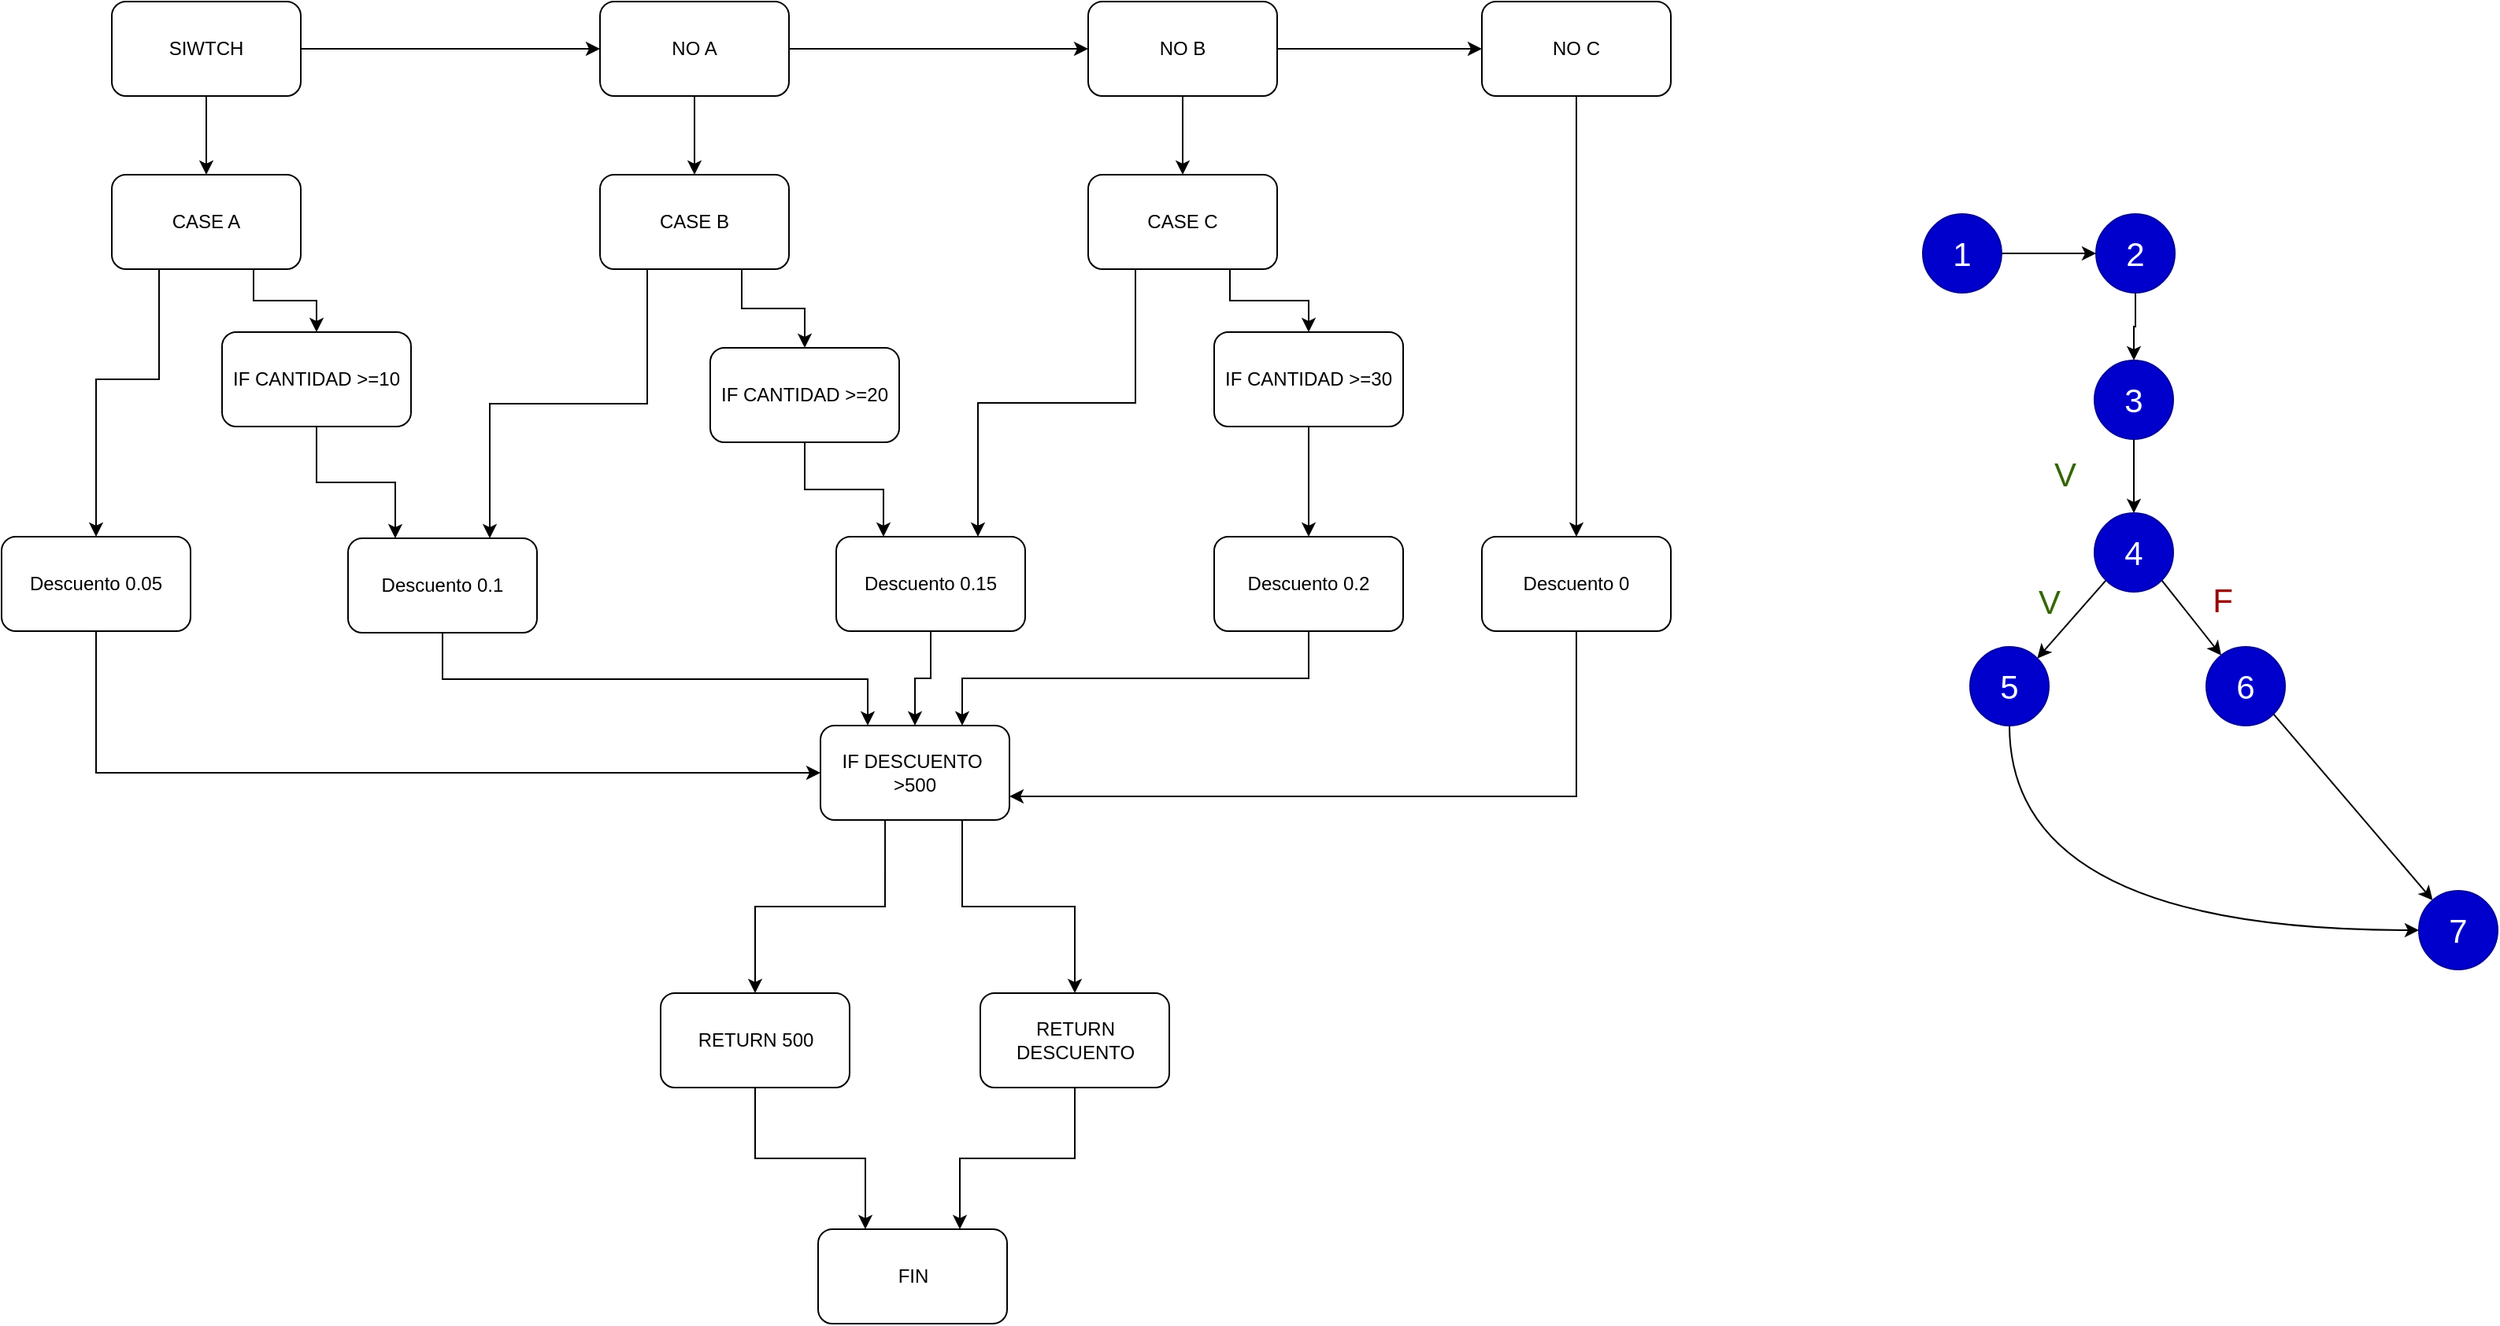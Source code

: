 <mxfile version="20.8.5" type="github">
  <diagram id="rw2Sq1U-5E8oASNh7x8d" name="Página-1">
    <mxGraphModel dx="1615" dy="882" grid="1" gridSize="10" guides="1" tooltips="1" connect="1" arrows="1" fold="1" page="1" pageScale="1" pageWidth="827" pageHeight="1169" math="0" shadow="0">
      <root>
        <mxCell id="0" />
        <mxCell id="1" parent="0" />
        <mxCell id="j6FeLxDgwrB_pysaz1K0-27" style="edgeStyle=orthogonalEdgeStyle;rounded=0;orthogonalLoop=1;jettySize=auto;html=1;exitX=0.75;exitY=1;exitDx=0;exitDy=0;entryX=0.5;entryY=0;entryDx=0;entryDy=0;" parent="1" source="j6FeLxDgwrB_pysaz1K0-2" target="j6FeLxDgwrB_pysaz1K0-3" edge="1">
          <mxGeometry relative="1" as="geometry" />
        </mxCell>
        <mxCell id="g2wx1lbz-RBGt1lOs8mh-1" style="edgeStyle=orthogonalEdgeStyle;rounded=0;orthogonalLoop=1;jettySize=auto;html=1;exitX=0.25;exitY=1;exitDx=0;exitDy=0;" parent="1" source="j6FeLxDgwrB_pysaz1K0-2" target="j6FeLxDgwrB_pysaz1K0-6" edge="1">
          <mxGeometry relative="1" as="geometry">
            <Array as="points">
              <mxPoint x="230" y="250" />
              <mxPoint x="190" y="250" />
            </Array>
          </mxGeometry>
        </mxCell>
        <mxCell id="j6FeLxDgwrB_pysaz1K0-2" value="CASE A" style="rounded=1;whiteSpace=wrap;html=1;" parent="1" vertex="1">
          <mxGeometry x="200" y="120" width="120" height="60" as="geometry" />
        </mxCell>
        <mxCell id="j6FeLxDgwrB_pysaz1K0-19" style="edgeStyle=orthogonalEdgeStyle;rounded=0;orthogonalLoop=1;jettySize=auto;html=1;exitX=0.5;exitY=1;exitDx=0;exitDy=0;entryX=0.25;entryY=0;entryDx=0;entryDy=0;" parent="1" source="j6FeLxDgwrB_pysaz1K0-3" target="j6FeLxDgwrB_pysaz1K0-4" edge="1">
          <mxGeometry relative="1" as="geometry" />
        </mxCell>
        <mxCell id="j6FeLxDgwrB_pysaz1K0-3" value="IF CANTIDAD &amp;gt;=10" style="rounded=1;whiteSpace=wrap;html=1;" parent="1" vertex="1">
          <mxGeometry x="270" y="220" width="120" height="60" as="geometry" />
        </mxCell>
        <mxCell id="j6FeLxDgwrB_pysaz1K0-49" style="edgeStyle=orthogonalEdgeStyle;rounded=0;orthogonalLoop=1;jettySize=auto;html=1;exitX=0.5;exitY=1;exitDx=0;exitDy=0;entryX=0.25;entryY=0;entryDx=0;entryDy=0;" parent="1" source="j6FeLxDgwrB_pysaz1K0-4" target="j6FeLxDgwrB_pysaz1K0-45" edge="1">
          <mxGeometry relative="1" as="geometry" />
        </mxCell>
        <mxCell id="j6FeLxDgwrB_pysaz1K0-4" value="Descuento 0.1" style="rounded=1;whiteSpace=wrap;html=1;" parent="1" vertex="1">
          <mxGeometry x="350" y="351" width="120" height="60" as="geometry" />
        </mxCell>
        <mxCell id="j6FeLxDgwrB_pysaz1K0-48" style="edgeStyle=orthogonalEdgeStyle;rounded=0;orthogonalLoop=1;jettySize=auto;html=1;exitX=0.5;exitY=1;exitDx=0;exitDy=0;entryX=0;entryY=0.5;entryDx=0;entryDy=0;" parent="1" source="j6FeLxDgwrB_pysaz1K0-6" target="j6FeLxDgwrB_pysaz1K0-45" edge="1">
          <mxGeometry relative="1" as="geometry" />
        </mxCell>
        <mxCell id="j6FeLxDgwrB_pysaz1K0-6" value="Descuento 0.05&lt;br&gt;" style="rounded=1;whiteSpace=wrap;html=1;" parent="1" vertex="1">
          <mxGeometry x="130" y="350" width="120" height="60" as="geometry" />
        </mxCell>
        <mxCell id="j6FeLxDgwrB_pysaz1K0-28" style="edgeStyle=orthogonalEdgeStyle;rounded=0;orthogonalLoop=1;jettySize=auto;html=1;exitX=0.25;exitY=1;exitDx=0;exitDy=0;entryX=0.75;entryY=0;entryDx=0;entryDy=0;" parent="1" source="j6FeLxDgwrB_pysaz1K0-7" target="j6FeLxDgwrB_pysaz1K0-4" edge="1">
          <mxGeometry relative="1" as="geometry">
            <mxPoint x="490" y="220" as="targetPoint" />
          </mxGeometry>
        </mxCell>
        <mxCell id="j6FeLxDgwrB_pysaz1K0-29" style="edgeStyle=orthogonalEdgeStyle;rounded=0;orthogonalLoop=1;jettySize=auto;html=1;exitX=0.75;exitY=1;exitDx=0;exitDy=0;" parent="1" source="j6FeLxDgwrB_pysaz1K0-7" target="j6FeLxDgwrB_pysaz1K0-8" edge="1">
          <mxGeometry relative="1" as="geometry" />
        </mxCell>
        <mxCell id="j6FeLxDgwrB_pysaz1K0-7" value="CASE B" style="rounded=1;whiteSpace=wrap;html=1;" parent="1" vertex="1">
          <mxGeometry x="510" y="120" width="120" height="60" as="geometry" />
        </mxCell>
        <mxCell id="j6FeLxDgwrB_pysaz1K0-25" style="edgeStyle=orthogonalEdgeStyle;rounded=0;orthogonalLoop=1;jettySize=auto;html=1;exitX=0.5;exitY=1;exitDx=0;exitDy=0;entryX=0.25;entryY=0;entryDx=0;entryDy=0;" parent="1" source="j6FeLxDgwrB_pysaz1K0-8" target="j6FeLxDgwrB_pysaz1K0-9" edge="1">
          <mxGeometry relative="1" as="geometry" />
        </mxCell>
        <mxCell id="j6FeLxDgwrB_pysaz1K0-8" value="IF CANTIDAD &amp;gt;=20" style="rounded=1;whiteSpace=wrap;html=1;" parent="1" vertex="1">
          <mxGeometry x="580" y="230" width="120" height="60" as="geometry" />
        </mxCell>
        <mxCell id="j6FeLxDgwrB_pysaz1K0-52" style="edgeStyle=orthogonalEdgeStyle;rounded=0;orthogonalLoop=1;jettySize=auto;html=1;exitX=0.5;exitY=1;exitDx=0;exitDy=0;entryX=0.5;entryY=0;entryDx=0;entryDy=0;" parent="1" source="j6FeLxDgwrB_pysaz1K0-9" target="j6FeLxDgwrB_pysaz1K0-45" edge="1">
          <mxGeometry relative="1" as="geometry" />
        </mxCell>
        <mxCell id="j6FeLxDgwrB_pysaz1K0-9" value="Descuento 0.15" style="rounded=1;whiteSpace=wrap;html=1;" parent="1" vertex="1">
          <mxGeometry x="660" y="350" width="120" height="60" as="geometry" />
        </mxCell>
        <mxCell id="j6FeLxDgwrB_pysaz1K0-31" style="edgeStyle=orthogonalEdgeStyle;rounded=0;orthogonalLoop=1;jettySize=auto;html=1;exitX=0.75;exitY=1;exitDx=0;exitDy=0;entryX=0.5;entryY=0;entryDx=0;entryDy=0;" parent="1" source="j6FeLxDgwrB_pysaz1K0-12" target="j6FeLxDgwrB_pysaz1K0-13" edge="1">
          <mxGeometry relative="1" as="geometry" />
        </mxCell>
        <mxCell id="j6FeLxDgwrB_pysaz1K0-12" value="CASE C" style="rounded=1;whiteSpace=wrap;html=1;" parent="1" vertex="1">
          <mxGeometry x="820" y="120" width="120" height="60" as="geometry" />
        </mxCell>
        <mxCell id="j6FeLxDgwrB_pysaz1K0-23" style="edgeStyle=orthogonalEdgeStyle;rounded=0;orthogonalLoop=1;jettySize=auto;html=1;exitX=0.5;exitY=1;exitDx=0;exitDy=0;entryX=0.5;entryY=0;entryDx=0;entryDy=0;" parent="1" source="j6FeLxDgwrB_pysaz1K0-13" target="j6FeLxDgwrB_pysaz1K0-14" edge="1">
          <mxGeometry relative="1" as="geometry" />
        </mxCell>
        <mxCell id="j6FeLxDgwrB_pysaz1K0-13" value="IF CANTIDAD &amp;gt;=30" style="rounded=1;whiteSpace=wrap;html=1;" parent="1" vertex="1">
          <mxGeometry x="900" y="220" width="120" height="60" as="geometry" />
        </mxCell>
        <mxCell id="j6FeLxDgwrB_pysaz1K0-51" style="edgeStyle=orthogonalEdgeStyle;rounded=0;orthogonalLoop=1;jettySize=auto;html=1;exitX=0.5;exitY=1;exitDx=0;exitDy=0;entryX=0.75;entryY=0;entryDx=0;entryDy=0;" parent="1" source="j6FeLxDgwrB_pysaz1K0-14" target="j6FeLxDgwrB_pysaz1K0-45" edge="1">
          <mxGeometry relative="1" as="geometry" />
        </mxCell>
        <mxCell id="j6FeLxDgwrB_pysaz1K0-14" value="Descuento 0.2" style="rounded=1;whiteSpace=wrap;html=1;" parent="1" vertex="1">
          <mxGeometry x="900" y="350" width="120" height="60" as="geometry" />
        </mxCell>
        <mxCell id="j6FeLxDgwrB_pysaz1K0-24" style="edgeStyle=orthogonalEdgeStyle;rounded=0;orthogonalLoop=1;jettySize=auto;html=1;exitX=0.25;exitY=1;exitDx=0;exitDy=0;entryX=0.75;entryY=0;entryDx=0;entryDy=0;" parent="1" source="j6FeLxDgwrB_pysaz1K0-12" target="j6FeLxDgwrB_pysaz1K0-9" edge="1">
          <mxGeometry relative="1" as="geometry">
            <mxPoint x="800" y="280" as="sourcePoint" />
          </mxGeometry>
        </mxCell>
        <mxCell id="j6FeLxDgwrB_pysaz1K0-50" style="edgeStyle=orthogonalEdgeStyle;rounded=0;orthogonalLoop=1;jettySize=auto;html=1;exitX=0.5;exitY=1;exitDx=0;exitDy=0;entryX=1;entryY=0.75;entryDx=0;entryDy=0;" parent="1" source="j6FeLxDgwrB_pysaz1K0-18" target="j6FeLxDgwrB_pysaz1K0-45" edge="1">
          <mxGeometry relative="1" as="geometry" />
        </mxCell>
        <mxCell id="j6FeLxDgwrB_pysaz1K0-18" value="Descuento 0" style="rounded=1;whiteSpace=wrap;html=1;" parent="1" vertex="1">
          <mxGeometry x="1070" y="350" width="120" height="60" as="geometry" />
        </mxCell>
        <mxCell id="j6FeLxDgwrB_pysaz1K0-41" style="edgeStyle=orthogonalEdgeStyle;rounded=0;orthogonalLoop=1;jettySize=auto;html=1;exitX=0.342;exitY=1;exitDx=0;exitDy=0;exitPerimeter=0;" parent="1" source="j6FeLxDgwrB_pysaz1K0-45" target="j6FeLxDgwrB_pysaz1K0-37" edge="1">
          <mxGeometry relative="1" as="geometry">
            <mxPoint x="590" y="690" as="sourcePoint" />
          </mxGeometry>
        </mxCell>
        <mxCell id="j6FeLxDgwrB_pysaz1K0-43" style="edgeStyle=orthogonalEdgeStyle;rounded=0;orthogonalLoop=1;jettySize=auto;html=1;exitX=0.5;exitY=1;exitDx=0;exitDy=0;entryX=0.25;entryY=0;entryDx=0;entryDy=0;" parent="1" source="j6FeLxDgwrB_pysaz1K0-37" target="j6FeLxDgwrB_pysaz1K0-40" edge="1">
          <mxGeometry relative="1" as="geometry" />
        </mxCell>
        <mxCell id="j6FeLxDgwrB_pysaz1K0-37" value="RETURN 500" style="rounded=1;whiteSpace=wrap;html=1;" parent="1" vertex="1">
          <mxGeometry x="548.5" y="640" width="120" height="60" as="geometry" />
        </mxCell>
        <mxCell id="j6FeLxDgwrB_pysaz1K0-42" style="edgeStyle=orthogonalEdgeStyle;rounded=0;orthogonalLoop=1;jettySize=auto;html=1;exitX=0.75;exitY=1;exitDx=0;exitDy=0;" parent="1" source="j6FeLxDgwrB_pysaz1K0-45" target="j6FeLxDgwrB_pysaz1K0-39" edge="1">
          <mxGeometry relative="1" as="geometry">
            <mxPoint x="793" y="690" as="sourcePoint" />
          </mxGeometry>
        </mxCell>
        <mxCell id="j6FeLxDgwrB_pysaz1K0-44" style="edgeStyle=orthogonalEdgeStyle;rounded=0;orthogonalLoop=1;jettySize=auto;html=1;exitX=0.5;exitY=1;exitDx=0;exitDy=0;entryX=0.75;entryY=0;entryDx=0;entryDy=0;" parent="1" source="j6FeLxDgwrB_pysaz1K0-39" target="j6FeLxDgwrB_pysaz1K0-40" edge="1">
          <mxGeometry relative="1" as="geometry" />
        </mxCell>
        <mxCell id="j6FeLxDgwrB_pysaz1K0-39" value="RETURN DESCUENTO" style="rounded=1;whiteSpace=wrap;html=1;" parent="1" vertex="1">
          <mxGeometry x="751.5" y="640" width="120" height="60" as="geometry" />
        </mxCell>
        <mxCell id="j6FeLxDgwrB_pysaz1K0-40" value="FIN" style="rounded=1;whiteSpace=wrap;html=1;" parent="1" vertex="1">
          <mxGeometry x="648.5" y="790" width="120" height="60" as="geometry" />
        </mxCell>
        <mxCell id="j6FeLxDgwrB_pysaz1K0-45" value="IF DESCUENTO&amp;nbsp; &amp;gt;500" style="rounded=1;whiteSpace=wrap;html=1;" parent="1" vertex="1">
          <mxGeometry x="650" y="470" width="120" height="60" as="geometry" />
        </mxCell>
        <mxCell id="j6FeLxDgwrB_pysaz1K0-57" style="edgeStyle=orthogonalEdgeStyle;rounded=0;orthogonalLoop=1;jettySize=auto;html=1;exitX=0.5;exitY=1;exitDx=0;exitDy=0;" parent="1" source="j6FeLxDgwrB_pysaz1K0-56" target="j6FeLxDgwrB_pysaz1K0-2" edge="1">
          <mxGeometry relative="1" as="geometry" />
        </mxCell>
        <mxCell id="j6FeLxDgwrB_pysaz1K0-62" style="edgeStyle=orthogonalEdgeStyle;rounded=0;orthogonalLoop=1;jettySize=auto;html=1;exitX=1;exitY=0.5;exitDx=0;exitDy=0;" parent="1" source="j6FeLxDgwrB_pysaz1K0-56" target="j6FeLxDgwrB_pysaz1K0-61" edge="1">
          <mxGeometry relative="1" as="geometry" />
        </mxCell>
        <mxCell id="j6FeLxDgwrB_pysaz1K0-56" value="SIWTCH" style="rounded=1;whiteSpace=wrap;html=1;" parent="1" vertex="1">
          <mxGeometry x="200" y="10" width="120" height="60" as="geometry" />
        </mxCell>
        <mxCell id="j6FeLxDgwrB_pysaz1K0-63" style="edgeStyle=orthogonalEdgeStyle;rounded=0;orthogonalLoop=1;jettySize=auto;html=1;exitX=0.5;exitY=1;exitDx=0;exitDy=0;entryX=0.5;entryY=0;entryDx=0;entryDy=0;" parent="1" source="j6FeLxDgwrB_pysaz1K0-61" target="j6FeLxDgwrB_pysaz1K0-7" edge="1">
          <mxGeometry relative="1" as="geometry" />
        </mxCell>
        <mxCell id="j6FeLxDgwrB_pysaz1K0-65" style="edgeStyle=orthogonalEdgeStyle;rounded=0;orthogonalLoop=1;jettySize=auto;html=1;exitX=1;exitY=0.5;exitDx=0;exitDy=0;entryX=0;entryY=0.5;entryDx=0;entryDy=0;" parent="1" source="j6FeLxDgwrB_pysaz1K0-61" target="j6FeLxDgwrB_pysaz1K0-64" edge="1">
          <mxGeometry relative="1" as="geometry" />
        </mxCell>
        <mxCell id="j6FeLxDgwrB_pysaz1K0-61" value="NO A" style="rounded=1;whiteSpace=wrap;html=1;" parent="1" vertex="1">
          <mxGeometry x="510" y="10" width="120" height="60" as="geometry" />
        </mxCell>
        <mxCell id="j6FeLxDgwrB_pysaz1K0-66" style="edgeStyle=orthogonalEdgeStyle;rounded=0;orthogonalLoop=1;jettySize=auto;html=1;exitX=0.5;exitY=1;exitDx=0;exitDy=0;entryX=0.5;entryY=0;entryDx=0;entryDy=0;" parent="1" source="j6FeLxDgwrB_pysaz1K0-64" target="j6FeLxDgwrB_pysaz1K0-12" edge="1">
          <mxGeometry relative="1" as="geometry" />
        </mxCell>
        <mxCell id="j6FeLxDgwrB_pysaz1K0-68" style="edgeStyle=orthogonalEdgeStyle;rounded=0;orthogonalLoop=1;jettySize=auto;html=1;exitX=1;exitY=0.5;exitDx=0;exitDy=0;" parent="1" source="j6FeLxDgwrB_pysaz1K0-64" target="j6FeLxDgwrB_pysaz1K0-67" edge="1">
          <mxGeometry relative="1" as="geometry" />
        </mxCell>
        <mxCell id="j6FeLxDgwrB_pysaz1K0-64" value="NO B" style="rounded=1;whiteSpace=wrap;html=1;" parent="1" vertex="1">
          <mxGeometry x="820" y="10" width="120" height="60" as="geometry" />
        </mxCell>
        <mxCell id="j6FeLxDgwrB_pysaz1K0-69" style="edgeStyle=orthogonalEdgeStyle;rounded=0;orthogonalLoop=1;jettySize=auto;html=1;exitX=0.5;exitY=1;exitDx=0;exitDy=0;entryX=0.5;entryY=0;entryDx=0;entryDy=0;" parent="1" source="j6FeLxDgwrB_pysaz1K0-67" target="j6FeLxDgwrB_pysaz1K0-18" edge="1">
          <mxGeometry relative="1" as="geometry">
            <mxPoint x="1130" y="120" as="targetPoint" />
          </mxGeometry>
        </mxCell>
        <mxCell id="j6FeLxDgwrB_pysaz1K0-67" value="NO C" style="rounded=1;whiteSpace=wrap;html=1;" parent="1" vertex="1">
          <mxGeometry x="1070" y="10" width="120" height="60" as="geometry" />
        </mxCell>
        <mxCell id="Bwqu2vsgAgHkEBCCEPfg-3" style="edgeStyle=orthogonalEdgeStyle;rounded=0;orthogonalLoop=1;jettySize=auto;html=1;exitX=1;exitY=0.5;exitDx=0;exitDy=0;fontSize=21;fontColor=#FFFFFF;" edge="1" parent="1" source="Bwqu2vsgAgHkEBCCEPfg-1" target="Bwqu2vsgAgHkEBCCEPfg-2">
          <mxGeometry relative="1" as="geometry" />
        </mxCell>
        <mxCell id="Bwqu2vsgAgHkEBCCEPfg-1" value="&lt;font color=&quot;#ffffff&quot; style=&quot;font-size: 21px;&quot;&gt;1&lt;/font&gt;" style="ellipse;whiteSpace=wrap;html=1;aspect=fixed;strokeColor=#000099;fillColor=#0000CC;" vertex="1" parent="1">
          <mxGeometry x="1350" y="145" width="50" height="50" as="geometry" />
        </mxCell>
        <mxCell id="Bwqu2vsgAgHkEBCCEPfg-5" style="edgeStyle=orthogonalEdgeStyle;rounded=0;orthogonalLoop=1;jettySize=auto;html=1;exitX=0.5;exitY=1;exitDx=0;exitDy=0;fontSize=21;fontColor=#FFFFFF;" edge="1" parent="1" source="Bwqu2vsgAgHkEBCCEPfg-2" target="Bwqu2vsgAgHkEBCCEPfg-4">
          <mxGeometry relative="1" as="geometry" />
        </mxCell>
        <mxCell id="Bwqu2vsgAgHkEBCCEPfg-2" value="&lt;font color=&quot;#ffffff&quot; style=&quot;font-size: 21px;&quot;&gt;2&lt;/font&gt;" style="ellipse;whiteSpace=wrap;html=1;aspect=fixed;strokeColor=#000099;fillColor=#0000CC;fontSize=21;fontColor=#FFFFFF;" vertex="1" parent="1">
          <mxGeometry x="1460" y="145" width="50" height="50" as="geometry" />
        </mxCell>
        <mxCell id="Bwqu2vsgAgHkEBCCEPfg-7" style="edgeStyle=orthogonalEdgeStyle;rounded=0;orthogonalLoop=1;jettySize=auto;html=1;exitX=0.5;exitY=1;exitDx=0;exitDy=0;fontSize=21;fontColor=#FFFFFF;" edge="1" parent="1" source="Bwqu2vsgAgHkEBCCEPfg-4" target="Bwqu2vsgAgHkEBCCEPfg-6">
          <mxGeometry relative="1" as="geometry" />
        </mxCell>
        <mxCell id="Bwqu2vsgAgHkEBCCEPfg-4" value="&lt;font color=&quot;#ffffff&quot; style=&quot;font-size: 21px;&quot;&gt;3&lt;/font&gt;" style="ellipse;whiteSpace=wrap;html=1;aspect=fixed;strokeColor=#000099;fillColor=#0000CC;fontSize=21;fontColor=#FFFFFF;" vertex="1" parent="1">
          <mxGeometry x="1459" y="238" width="50" height="50" as="geometry" />
        </mxCell>
        <mxCell id="Bwqu2vsgAgHkEBCCEPfg-10" style="edgeStyle=none;rounded=0;orthogonalLoop=1;jettySize=auto;html=1;exitX=0;exitY=1;exitDx=0;exitDy=0;entryX=1;entryY=0;entryDx=0;entryDy=0;fontSize=21;fontColor=#FFFFFF;" edge="1" parent="1" source="Bwqu2vsgAgHkEBCCEPfg-6" target="Bwqu2vsgAgHkEBCCEPfg-8">
          <mxGeometry relative="1" as="geometry" />
        </mxCell>
        <mxCell id="Bwqu2vsgAgHkEBCCEPfg-12" style="edgeStyle=none;rounded=0;orthogonalLoop=1;jettySize=auto;html=1;exitX=1;exitY=1;exitDx=0;exitDy=0;fontSize=21;fontColor=#FFFFFF;" edge="1" parent="1" source="Bwqu2vsgAgHkEBCCEPfg-6" target="Bwqu2vsgAgHkEBCCEPfg-11">
          <mxGeometry relative="1" as="geometry" />
        </mxCell>
        <mxCell id="Bwqu2vsgAgHkEBCCEPfg-6" value="&lt;font color=&quot;#ffffff&quot; style=&quot;font-size: 21px;&quot;&gt;4&lt;/font&gt;" style="ellipse;whiteSpace=wrap;html=1;aspect=fixed;strokeColor=#000099;fillColor=#0000CC;fontSize=21;fontColor=#FFFFFF;" vertex="1" parent="1">
          <mxGeometry x="1459" y="335" width="50" height="50" as="geometry" />
        </mxCell>
        <mxCell id="Bwqu2vsgAgHkEBCCEPfg-17" style="edgeStyle=orthogonalEdgeStyle;rounded=0;orthogonalLoop=1;jettySize=auto;html=1;exitX=0.5;exitY=1;exitDx=0;exitDy=0;entryX=0;entryY=0.5;entryDx=0;entryDy=0;fontSize=21;fontColor=#990000;curved=1;" edge="1" parent="1" source="Bwqu2vsgAgHkEBCCEPfg-8" target="Bwqu2vsgAgHkEBCCEPfg-15">
          <mxGeometry relative="1" as="geometry" />
        </mxCell>
        <mxCell id="Bwqu2vsgAgHkEBCCEPfg-8" value="&lt;font color=&quot;#ffffff&quot; style=&quot;font-size: 21px;&quot;&gt;5&lt;/font&gt;" style="ellipse;whiteSpace=wrap;html=1;aspect=fixed;strokeColor=#000099;fillColor=#0000CC;fontSize=21;fontColor=#FFFFFF;" vertex="1" parent="1">
          <mxGeometry x="1380" y="420" width="50" height="50" as="geometry" />
        </mxCell>
        <mxCell id="Bwqu2vsgAgHkEBCCEPfg-16" style="edgeStyle=none;rounded=0;orthogonalLoop=1;jettySize=auto;html=1;exitX=1;exitY=1;exitDx=0;exitDy=0;fontSize=21;fontColor=#990000;" edge="1" parent="1" source="Bwqu2vsgAgHkEBCCEPfg-11" target="Bwqu2vsgAgHkEBCCEPfg-15">
          <mxGeometry relative="1" as="geometry" />
        </mxCell>
        <mxCell id="Bwqu2vsgAgHkEBCCEPfg-11" value="&lt;font color=&quot;#ffffff&quot; style=&quot;font-size: 21px;&quot;&gt;6&lt;/font&gt;" style="ellipse;whiteSpace=wrap;html=1;aspect=fixed;strokeColor=#000099;fillColor=#0000CC;fontSize=21;fontColor=#FFFFFF;" vertex="1" parent="1">
          <mxGeometry x="1530" y="420" width="50" height="50" as="geometry" />
        </mxCell>
        <mxCell id="Bwqu2vsgAgHkEBCCEPfg-13" value="&lt;font color=&quot;#336600&quot;&gt;V&lt;/font&gt;" style="text;html=1;align=center;verticalAlign=middle;resizable=0;points=[];autosize=1;strokeColor=none;fillColor=none;fontSize=21;fontColor=#FFFFFF;" vertex="1" parent="1">
          <mxGeometry x="1410" y="371" width="40" height="40" as="geometry" />
        </mxCell>
        <mxCell id="Bwqu2vsgAgHkEBCCEPfg-14" value="&lt;font color=&quot;#990000&quot;&gt;F&lt;/font&gt;" style="text;html=1;align=center;verticalAlign=middle;resizable=0;points=[];autosize=1;strokeColor=none;fillColor=none;fontSize=21;fontColor=#336600;" vertex="1" parent="1">
          <mxGeometry x="1520" y="370" width="40" height="40" as="geometry" />
        </mxCell>
        <mxCell id="Bwqu2vsgAgHkEBCCEPfg-15" value="&lt;font color=&quot;#ffffff&quot; style=&quot;font-size: 21px;&quot;&gt;7&lt;/font&gt;" style="ellipse;whiteSpace=wrap;html=1;aspect=fixed;strokeColor=#000099;fillColor=#0000CC;fontSize=21;fontColor=#FFFFFF;" vertex="1" parent="1">
          <mxGeometry x="1665" y="575" width="50" height="50" as="geometry" />
        </mxCell>
        <mxCell id="Bwqu2vsgAgHkEBCCEPfg-18" value="&lt;font color=&quot;#336600&quot;&gt;V&lt;/font&gt;" style="text;html=1;align=center;verticalAlign=middle;resizable=0;points=[];autosize=1;strokeColor=none;fillColor=none;fontSize=21;fontColor=#FFFFFF;" vertex="1" parent="1">
          <mxGeometry x="1420" y="290" width="40" height="40" as="geometry" />
        </mxCell>
      </root>
    </mxGraphModel>
  </diagram>
</mxfile>
